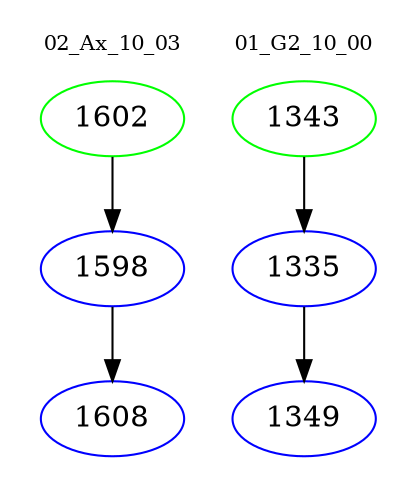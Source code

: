 digraph{
subgraph cluster_0 {
color = white
label = "02_Ax_10_03";
fontsize=10;
T0_1602 [label="1602", color="green"]
T0_1602 -> T0_1598 [color="black"]
T0_1598 [label="1598", color="blue"]
T0_1598 -> T0_1608 [color="black"]
T0_1608 [label="1608", color="blue"]
}
subgraph cluster_1 {
color = white
label = "01_G2_10_00";
fontsize=10;
T1_1343 [label="1343", color="green"]
T1_1343 -> T1_1335 [color="black"]
T1_1335 [label="1335", color="blue"]
T1_1335 -> T1_1349 [color="black"]
T1_1349 [label="1349", color="blue"]
}
}

